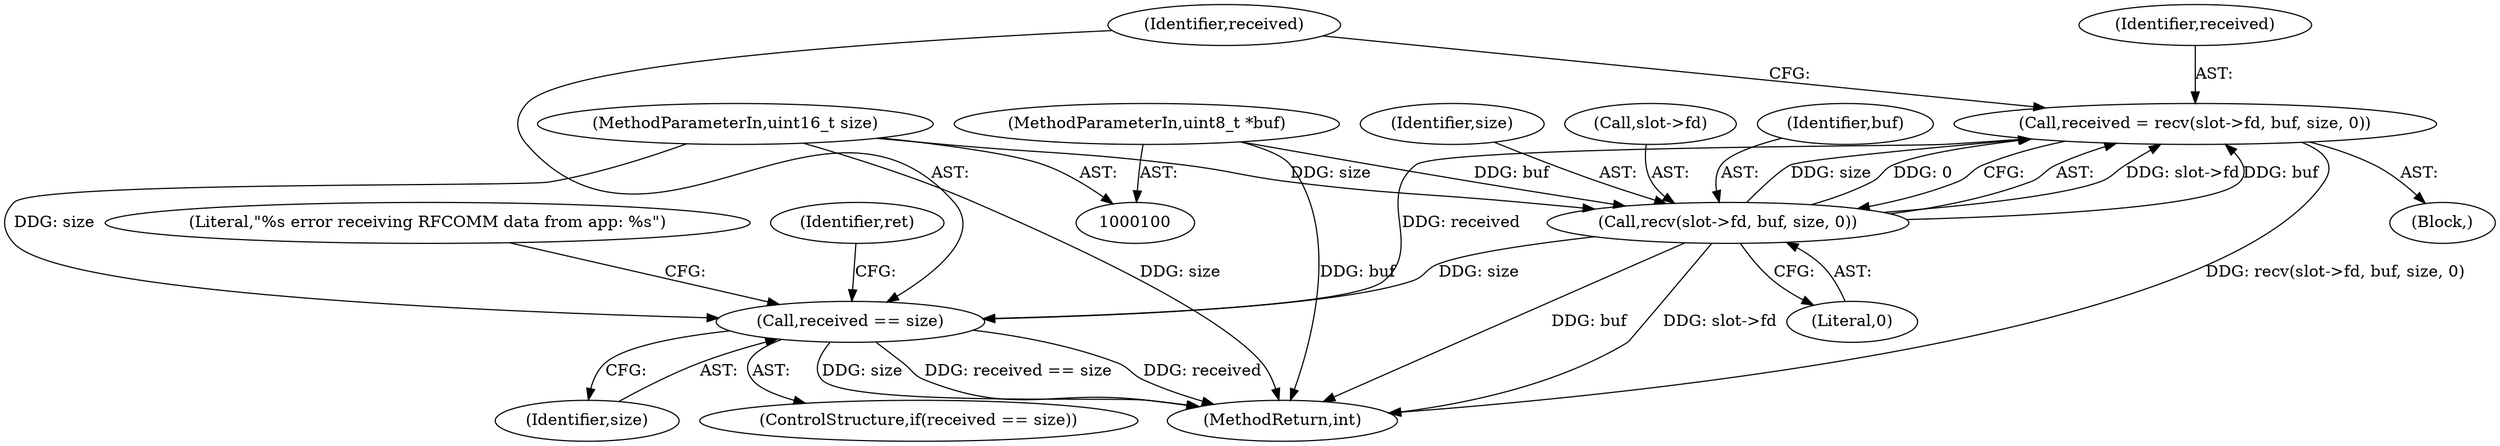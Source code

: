 digraph "0_Android_472271b153c5dc53c28beac55480a8d8434b2d5c_32@API" {
"1000128" [label="(Call,received = recv(slot->fd, buf, size, 0))"];
"1000130" [label="(Call,recv(slot->fd, buf, size, 0))"];
"1000102" [label="(MethodParameterIn,uint8_t *buf)"];
"1000103" [label="(MethodParameterIn,uint16_t size)"];
"1000138" [label="(Call,received == size)"];
"1000104" [label="(Block,)"];
"1000136" [label="(Literal,0)"];
"1000134" [label="(Identifier,buf)"];
"1000102" [label="(MethodParameterIn,uint8_t *buf)"];
"1000139" [label="(Identifier,received)"];
"1000129" [label="(Identifier,received)"];
"1000140" [label="(Identifier,size)"];
"1000135" [label="(Identifier,size)"];
"1000148" [label="(Literal,\"%s error receiving RFCOMM data from app: %s\")"];
"1000137" [label="(ControlStructure,if(received == size))"];
"1000138" [label="(Call,received == size)"];
"1000128" [label="(Call,received = recv(slot->fd, buf, size, 0))"];
"1000131" [label="(Call,slot->fd)"];
"1000160" [label="(MethodReturn,int)"];
"1000143" [label="(Identifier,ret)"];
"1000130" [label="(Call,recv(slot->fd, buf, size, 0))"];
"1000103" [label="(MethodParameterIn,uint16_t size)"];
"1000128" -> "1000104"  [label="AST: "];
"1000128" -> "1000130"  [label="CFG: "];
"1000129" -> "1000128"  [label="AST: "];
"1000130" -> "1000128"  [label="AST: "];
"1000139" -> "1000128"  [label="CFG: "];
"1000128" -> "1000160"  [label="DDG: recv(slot->fd, buf, size, 0)"];
"1000130" -> "1000128"  [label="DDG: slot->fd"];
"1000130" -> "1000128"  [label="DDG: buf"];
"1000130" -> "1000128"  [label="DDG: size"];
"1000130" -> "1000128"  [label="DDG: 0"];
"1000128" -> "1000138"  [label="DDG: received"];
"1000130" -> "1000136"  [label="CFG: "];
"1000131" -> "1000130"  [label="AST: "];
"1000134" -> "1000130"  [label="AST: "];
"1000135" -> "1000130"  [label="AST: "];
"1000136" -> "1000130"  [label="AST: "];
"1000130" -> "1000160"  [label="DDG: buf"];
"1000130" -> "1000160"  [label="DDG: slot->fd"];
"1000102" -> "1000130"  [label="DDG: buf"];
"1000103" -> "1000130"  [label="DDG: size"];
"1000130" -> "1000138"  [label="DDG: size"];
"1000102" -> "1000100"  [label="AST: "];
"1000102" -> "1000160"  [label="DDG: buf"];
"1000103" -> "1000100"  [label="AST: "];
"1000103" -> "1000160"  [label="DDG: size"];
"1000103" -> "1000138"  [label="DDG: size"];
"1000138" -> "1000137"  [label="AST: "];
"1000138" -> "1000140"  [label="CFG: "];
"1000139" -> "1000138"  [label="AST: "];
"1000140" -> "1000138"  [label="AST: "];
"1000143" -> "1000138"  [label="CFG: "];
"1000148" -> "1000138"  [label="CFG: "];
"1000138" -> "1000160"  [label="DDG: received"];
"1000138" -> "1000160"  [label="DDG: size"];
"1000138" -> "1000160"  [label="DDG: received == size"];
}
